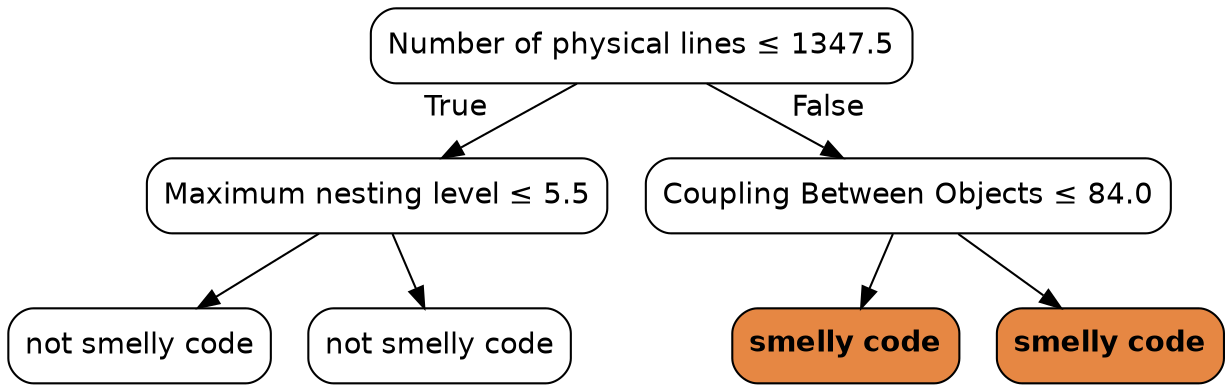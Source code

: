digraph Tree {
node [color="black", fontname=helvetica, shape=box,  style="filled, rounded", fillcolor="#FFFFFF"];
edge [fontname=helvetica];
0 [label=<Number of physical lines &le; 1347.5>];
1 [label=<Maximum nesting level &le; 5.5>];
0 -> 1  [headlabel="True", labelangle=45, labeldistance="2.5"];
3 [label=<not smelly code>];
1 -> 3;
4 [label=<not smelly code>];
1 -> 4;
2 [label=<Coupling Between Objects &le; 84.0>];
0 -> 2  [headlabel="False", labelangle="-45", labeldistance="2.5"];
5 [label=<<b>smelly code</b>>, fillcolor="#e68743"];
2 -> 5;
6 [label=<<b>smelly code</b>>, fillcolor="#e68743"];
2 -> 6;
}
